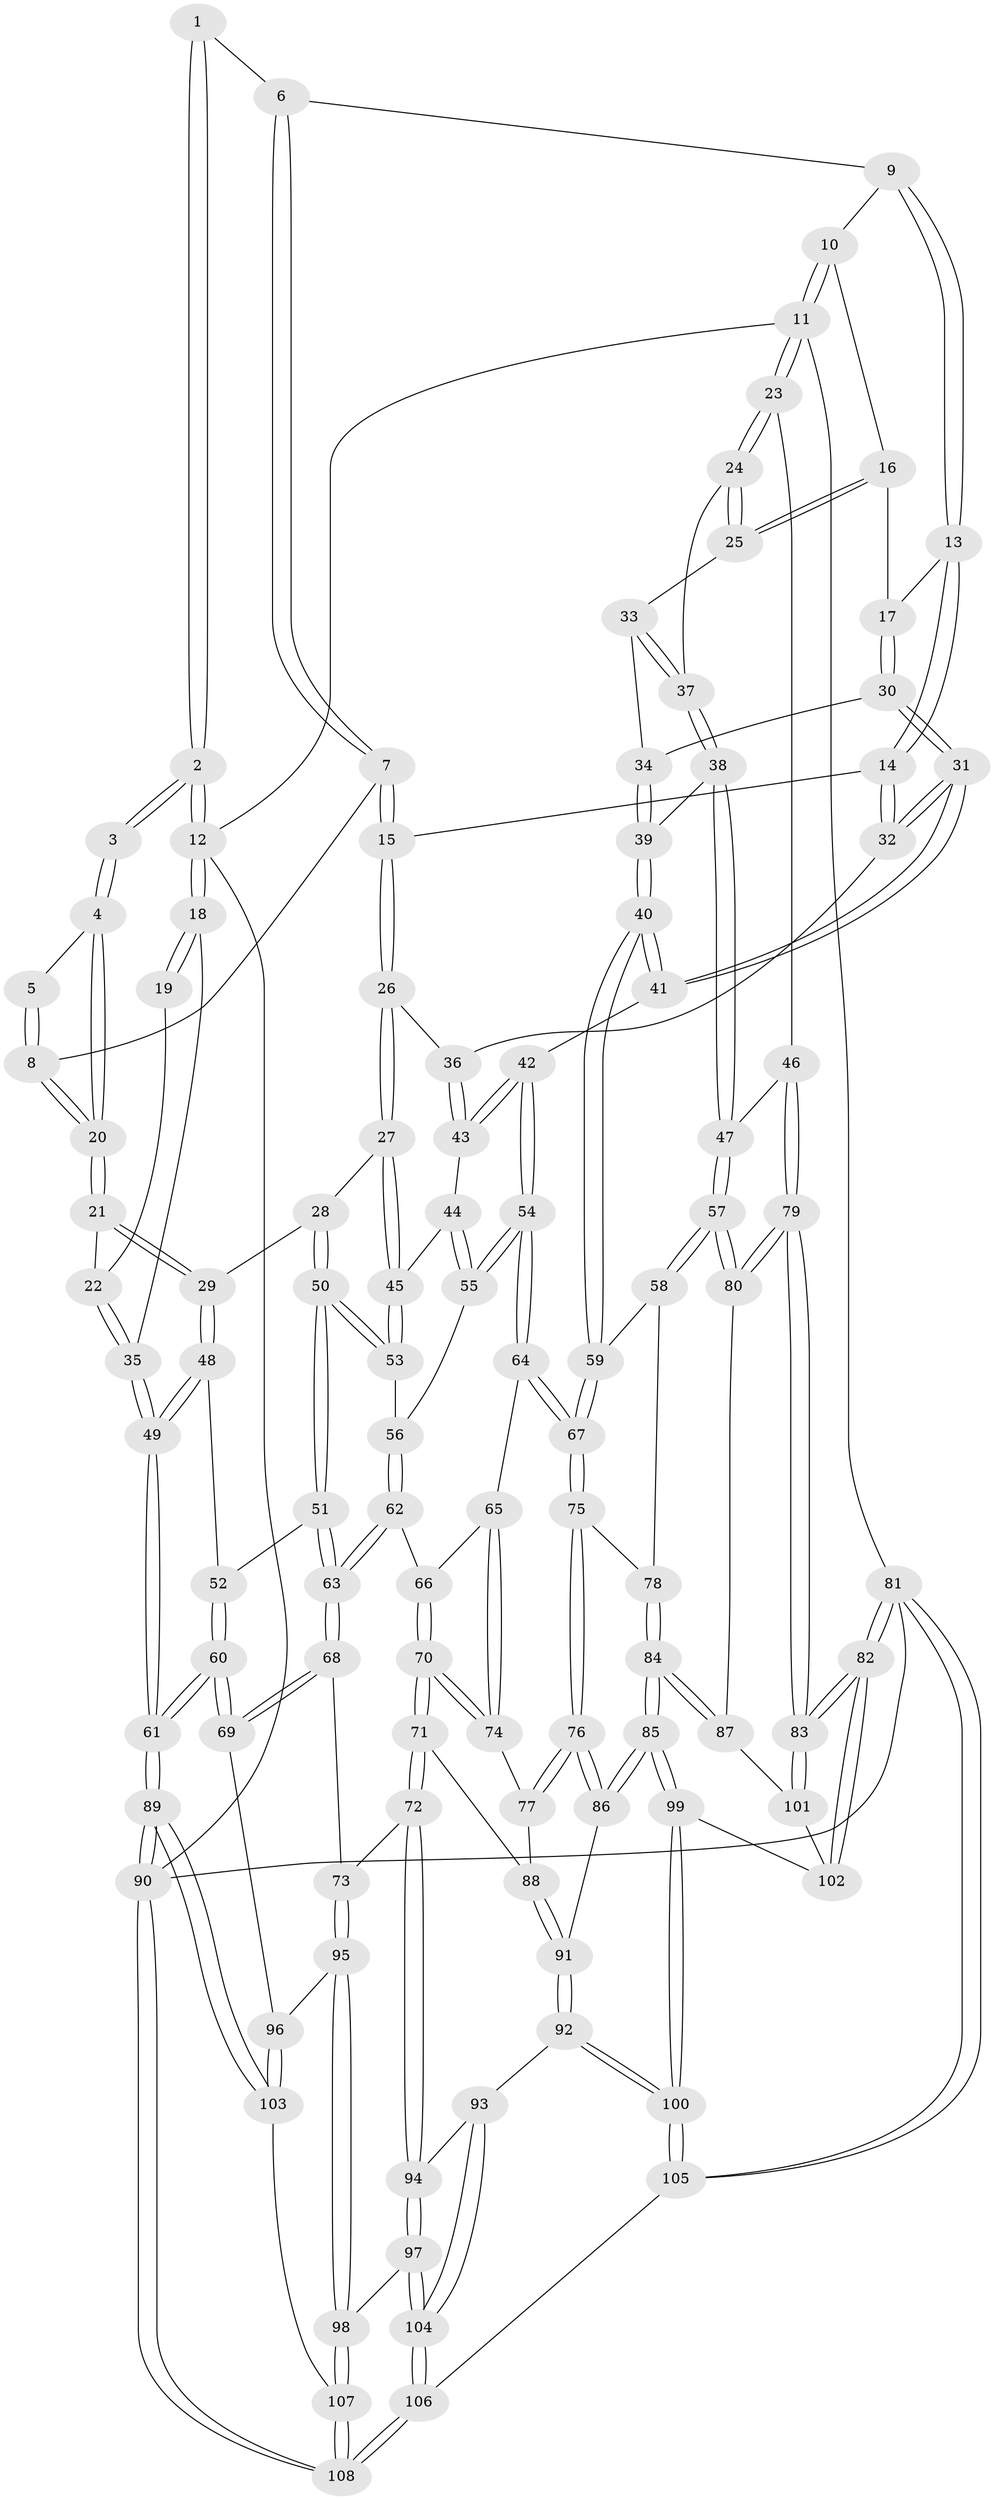 // coarse degree distribution, {2: 0.09210526315789473, 3: 0.7368421052631579, 6: 0.02631578947368421, 4: 0.11842105263157894, 5: 0.02631578947368421}
// Generated by graph-tools (version 1.1) at 2025/54/03/04/25 22:54:21]
// undirected, 108 vertices, 267 edges
graph export_dot {
  node [color=gray90,style=filled];
  1 [pos="+0.2411075501637939+0"];
  2 [pos="+0+0"];
  3 [pos="+0.07898194729847174+0.06491294056777337"];
  4 [pos="+0.16828558857727807+0.09703809828172608"];
  5 [pos="+0.21353580557672733+0.0017388543320044838"];
  6 [pos="+0.4691183670246495+0"];
  7 [pos="+0.4482093584028697+0.051531471436868787"];
  8 [pos="+0.33266970594389117+0.10302953703145593"];
  9 [pos="+0.8566824816954036+0"];
  10 [pos="+0.8874280896719986+0"];
  11 [pos="+1+0"];
  12 [pos="+0+0"];
  13 [pos="+0.6677932045656473+0.09095843978729161"];
  14 [pos="+0.507898020074929+0.11835508846105813"];
  15 [pos="+0.46076131694233097+0.0753837746264918"];
  16 [pos="+0.8494367487018092+0.08790963417536227"];
  17 [pos="+0.6968137634550428+0.16865296029946744"];
  18 [pos="+0+0.2488652955646669"];
  19 [pos="+0.058127155635167925+0.11821023162851775"];
  20 [pos="+0.2219530038429901+0.19051931418338294"];
  21 [pos="+0.21521553963678747+0.22642431026671095"];
  22 [pos="+0.06633939250910949+0.1893890364049194"];
  23 [pos="+1+0.12478590011773959"];
  24 [pos="+1+0.17697542465878785"];
  25 [pos="+0.8618251455583121+0.13926936810349017"];
  26 [pos="+0.38357881892357815+0.2677468485766673"];
  27 [pos="+0.35431913644405344+0.28574416772716243"];
  28 [pos="+0.22930822965532027+0.2457893515817754"];
  29 [pos="+0.2168127319941563+0.2362233039128996"];
  30 [pos="+0.6916129258418614+0.185587835253693"];
  31 [pos="+0.6131720848562208+0.27313856852655355"];
  32 [pos="+0.531064375348415+0.1619012574988884"];
  33 [pos="+0.8614515395519275+0.1500144713804464"];
  34 [pos="+0.7730298153685893+0.2158286036073405"];
  35 [pos="+0+0.3452263639375593"];
  36 [pos="+0.4410184070719561+0.28085214365149824"];
  37 [pos="+0.896311760631357+0.25981697779367974"];
  38 [pos="+0.8885371566281418+0.3434696329858703"];
  39 [pos="+0.7766470464442912+0.35216136057382885"];
  40 [pos="+0.6769328615522067+0.38727652154140496"];
  41 [pos="+0.6178712645984229+0.34051853355092726"];
  42 [pos="+0.6088396972335935+0.3430833189535479"];
  43 [pos="+0.5189528611529435+0.33009844757627355"];
  44 [pos="+0.4246013038762026+0.36834678916106706"];
  45 [pos="+0.370798068832355+0.3550759342203994"];
  46 [pos="+1+0.3720075062660369"];
  47 [pos="+0.9179088532649362+0.3669450578710712"];
  48 [pos="+0.15485662213880616+0.29869584508747854"];
  49 [pos="+0+0.46525028489703757"];
  50 [pos="+0.27275923148740766+0.4369922869727134"];
  51 [pos="+0.2681745427963627+0.44335403420301756"];
  52 [pos="+0.1995290129957403+0.4339778678209291"];
  53 [pos="+0.34707548807145494+0.4079590549638854"];
  54 [pos="+0.48602809995572827+0.4535533405921143"];
  55 [pos="+0.45204071907018994+0.4372285286763807"];
  56 [pos="+0.3830250436357968+0.44486351909759186"];
  57 [pos="+0.8948254071450708+0.5541123228042556"];
  58 [pos="+0.8274528508669259+0.5321620750181157"];
  59 [pos="+0.6786742879825605+0.4090146949053857"];
  60 [pos="+0+0.5712000261065511"];
  61 [pos="+0+0.5551409500281614"];
  62 [pos="+0.38550894786619694+0.5195843924098242"];
  63 [pos="+0.27596826849674233+0.5174233800585516"];
  64 [pos="+0.48083375100222553+0.5031796541655996"];
  65 [pos="+0.4769401936269014+0.5116709130005457"];
  66 [pos="+0.38591388221166145+0.519927459383932"];
  67 [pos="+0.6520547668691932+0.5136048997355026"];
  68 [pos="+0.22657401524964377+0.6187549878443555"];
  69 [pos="+0+0.5801544034950069"];
  70 [pos="+0.3881066353250503+0.59679044429715"];
  71 [pos="+0.37634829138661846+0.6507825490033812"];
  72 [pos="+0.35170805315624654+0.6729802284673568"];
  73 [pos="+0.22927618560194868+0.6215230277272078"];
  74 [pos="+0.48618846436350044+0.5448931949158482"];
  75 [pos="+0.6508336697800214+0.5364583421250313"];
  76 [pos="+0.593620281010782+0.6157790935044537"];
  77 [pos="+0.5072936911670668+0.5837434513352862"];
  78 [pos="+0.7243438962206104+0.5871877428314647"];
  79 [pos="+1+0.6090854497067861"];
  80 [pos="+0.9224166848918338+0.6099913729335101"];
  81 [pos="+1+1"];
  82 [pos="+1+0.9333457969449745"];
  83 [pos="+1+0.7479122870906"];
  84 [pos="+0.810271803244075+0.7374095010968499"];
  85 [pos="+0.7728753347101882+0.7798588631904663"];
  86 [pos="+0.5985033995709821+0.6914327515042022"];
  87 [pos="+0.8410924192670184+0.7203067936497115"];
  88 [pos="+0.44402828058924126+0.6385910418993032"];
  89 [pos="+0+0.9285847001397839"];
  90 [pos="+0+1"];
  91 [pos="+0.546897493104592+0.7295262322323449"];
  92 [pos="+0.5003512520290304+0.7931870286319609"];
  93 [pos="+0.4063681470173913+0.803936622591513"];
  94 [pos="+0.38616025512755886+0.7949534472160583"];
  95 [pos="+0.20928607439139588+0.8292290907571315"];
  96 [pos="+0+0.672124402755819"];
  97 [pos="+0.27593904470854835+0.852432929190904"];
  98 [pos="+0.2240980408190713+0.8615318617852636"];
  99 [pos="+0.7424704682288047+1"];
  100 [pos="+0.7247000722281395+1"];
  101 [pos="+0.9225882898518386+0.7685163579892821"];
  102 [pos="+0.983509560438996+0.8529808635305086"];
  103 [pos="+0.08486491997570397+0.8876393750711171"];
  104 [pos="+0.45300592185609206+1"];
  105 [pos="+0.7231223862247538+1"];
  106 [pos="+0.462134292908486+1"];
  107 [pos="+0.16420635042942405+0.9482667830833403"];
  108 [pos="+0.13005763770140663+1"];
  1 -- 2;
  1 -- 2;
  1 -- 6;
  2 -- 3;
  2 -- 3;
  2 -- 12;
  2 -- 12;
  3 -- 4;
  3 -- 4;
  4 -- 5;
  4 -- 20;
  4 -- 20;
  5 -- 8;
  5 -- 8;
  6 -- 7;
  6 -- 7;
  6 -- 9;
  7 -- 8;
  7 -- 15;
  7 -- 15;
  8 -- 20;
  8 -- 20;
  9 -- 10;
  9 -- 13;
  9 -- 13;
  10 -- 11;
  10 -- 11;
  10 -- 16;
  11 -- 12;
  11 -- 23;
  11 -- 23;
  11 -- 81;
  12 -- 18;
  12 -- 18;
  12 -- 90;
  13 -- 14;
  13 -- 14;
  13 -- 17;
  14 -- 15;
  14 -- 32;
  14 -- 32;
  15 -- 26;
  15 -- 26;
  16 -- 17;
  16 -- 25;
  16 -- 25;
  17 -- 30;
  17 -- 30;
  18 -- 19;
  18 -- 19;
  18 -- 35;
  19 -- 22;
  20 -- 21;
  20 -- 21;
  21 -- 22;
  21 -- 29;
  21 -- 29;
  22 -- 35;
  22 -- 35;
  23 -- 24;
  23 -- 24;
  23 -- 46;
  24 -- 25;
  24 -- 25;
  24 -- 37;
  25 -- 33;
  26 -- 27;
  26 -- 27;
  26 -- 36;
  27 -- 28;
  27 -- 45;
  27 -- 45;
  28 -- 29;
  28 -- 50;
  28 -- 50;
  29 -- 48;
  29 -- 48;
  30 -- 31;
  30 -- 31;
  30 -- 34;
  31 -- 32;
  31 -- 32;
  31 -- 41;
  31 -- 41;
  32 -- 36;
  33 -- 34;
  33 -- 37;
  33 -- 37;
  34 -- 39;
  34 -- 39;
  35 -- 49;
  35 -- 49;
  36 -- 43;
  36 -- 43;
  37 -- 38;
  37 -- 38;
  38 -- 39;
  38 -- 47;
  38 -- 47;
  39 -- 40;
  39 -- 40;
  40 -- 41;
  40 -- 41;
  40 -- 59;
  40 -- 59;
  41 -- 42;
  42 -- 43;
  42 -- 43;
  42 -- 54;
  42 -- 54;
  43 -- 44;
  44 -- 45;
  44 -- 55;
  44 -- 55;
  45 -- 53;
  45 -- 53;
  46 -- 47;
  46 -- 79;
  46 -- 79;
  47 -- 57;
  47 -- 57;
  48 -- 49;
  48 -- 49;
  48 -- 52;
  49 -- 61;
  49 -- 61;
  50 -- 51;
  50 -- 51;
  50 -- 53;
  50 -- 53;
  51 -- 52;
  51 -- 63;
  51 -- 63;
  52 -- 60;
  52 -- 60;
  53 -- 56;
  54 -- 55;
  54 -- 55;
  54 -- 64;
  54 -- 64;
  55 -- 56;
  56 -- 62;
  56 -- 62;
  57 -- 58;
  57 -- 58;
  57 -- 80;
  57 -- 80;
  58 -- 59;
  58 -- 78;
  59 -- 67;
  59 -- 67;
  60 -- 61;
  60 -- 61;
  60 -- 69;
  60 -- 69;
  61 -- 89;
  61 -- 89;
  62 -- 63;
  62 -- 63;
  62 -- 66;
  63 -- 68;
  63 -- 68;
  64 -- 65;
  64 -- 67;
  64 -- 67;
  65 -- 66;
  65 -- 74;
  65 -- 74;
  66 -- 70;
  66 -- 70;
  67 -- 75;
  67 -- 75;
  68 -- 69;
  68 -- 69;
  68 -- 73;
  69 -- 96;
  70 -- 71;
  70 -- 71;
  70 -- 74;
  70 -- 74;
  71 -- 72;
  71 -- 72;
  71 -- 88;
  72 -- 73;
  72 -- 94;
  72 -- 94;
  73 -- 95;
  73 -- 95;
  74 -- 77;
  75 -- 76;
  75 -- 76;
  75 -- 78;
  76 -- 77;
  76 -- 77;
  76 -- 86;
  76 -- 86;
  77 -- 88;
  78 -- 84;
  78 -- 84;
  79 -- 80;
  79 -- 80;
  79 -- 83;
  79 -- 83;
  80 -- 87;
  81 -- 82;
  81 -- 82;
  81 -- 105;
  81 -- 105;
  81 -- 90;
  82 -- 83;
  82 -- 83;
  82 -- 102;
  82 -- 102;
  83 -- 101;
  83 -- 101;
  84 -- 85;
  84 -- 85;
  84 -- 87;
  84 -- 87;
  85 -- 86;
  85 -- 86;
  85 -- 99;
  85 -- 99;
  86 -- 91;
  87 -- 101;
  88 -- 91;
  88 -- 91;
  89 -- 90;
  89 -- 90;
  89 -- 103;
  89 -- 103;
  90 -- 108;
  90 -- 108;
  91 -- 92;
  91 -- 92;
  92 -- 93;
  92 -- 100;
  92 -- 100;
  93 -- 94;
  93 -- 104;
  93 -- 104;
  94 -- 97;
  94 -- 97;
  95 -- 96;
  95 -- 98;
  95 -- 98;
  96 -- 103;
  96 -- 103;
  97 -- 98;
  97 -- 104;
  97 -- 104;
  98 -- 107;
  98 -- 107;
  99 -- 100;
  99 -- 100;
  99 -- 102;
  100 -- 105;
  100 -- 105;
  101 -- 102;
  103 -- 107;
  104 -- 106;
  104 -- 106;
  105 -- 106;
  106 -- 108;
  106 -- 108;
  107 -- 108;
  107 -- 108;
}
